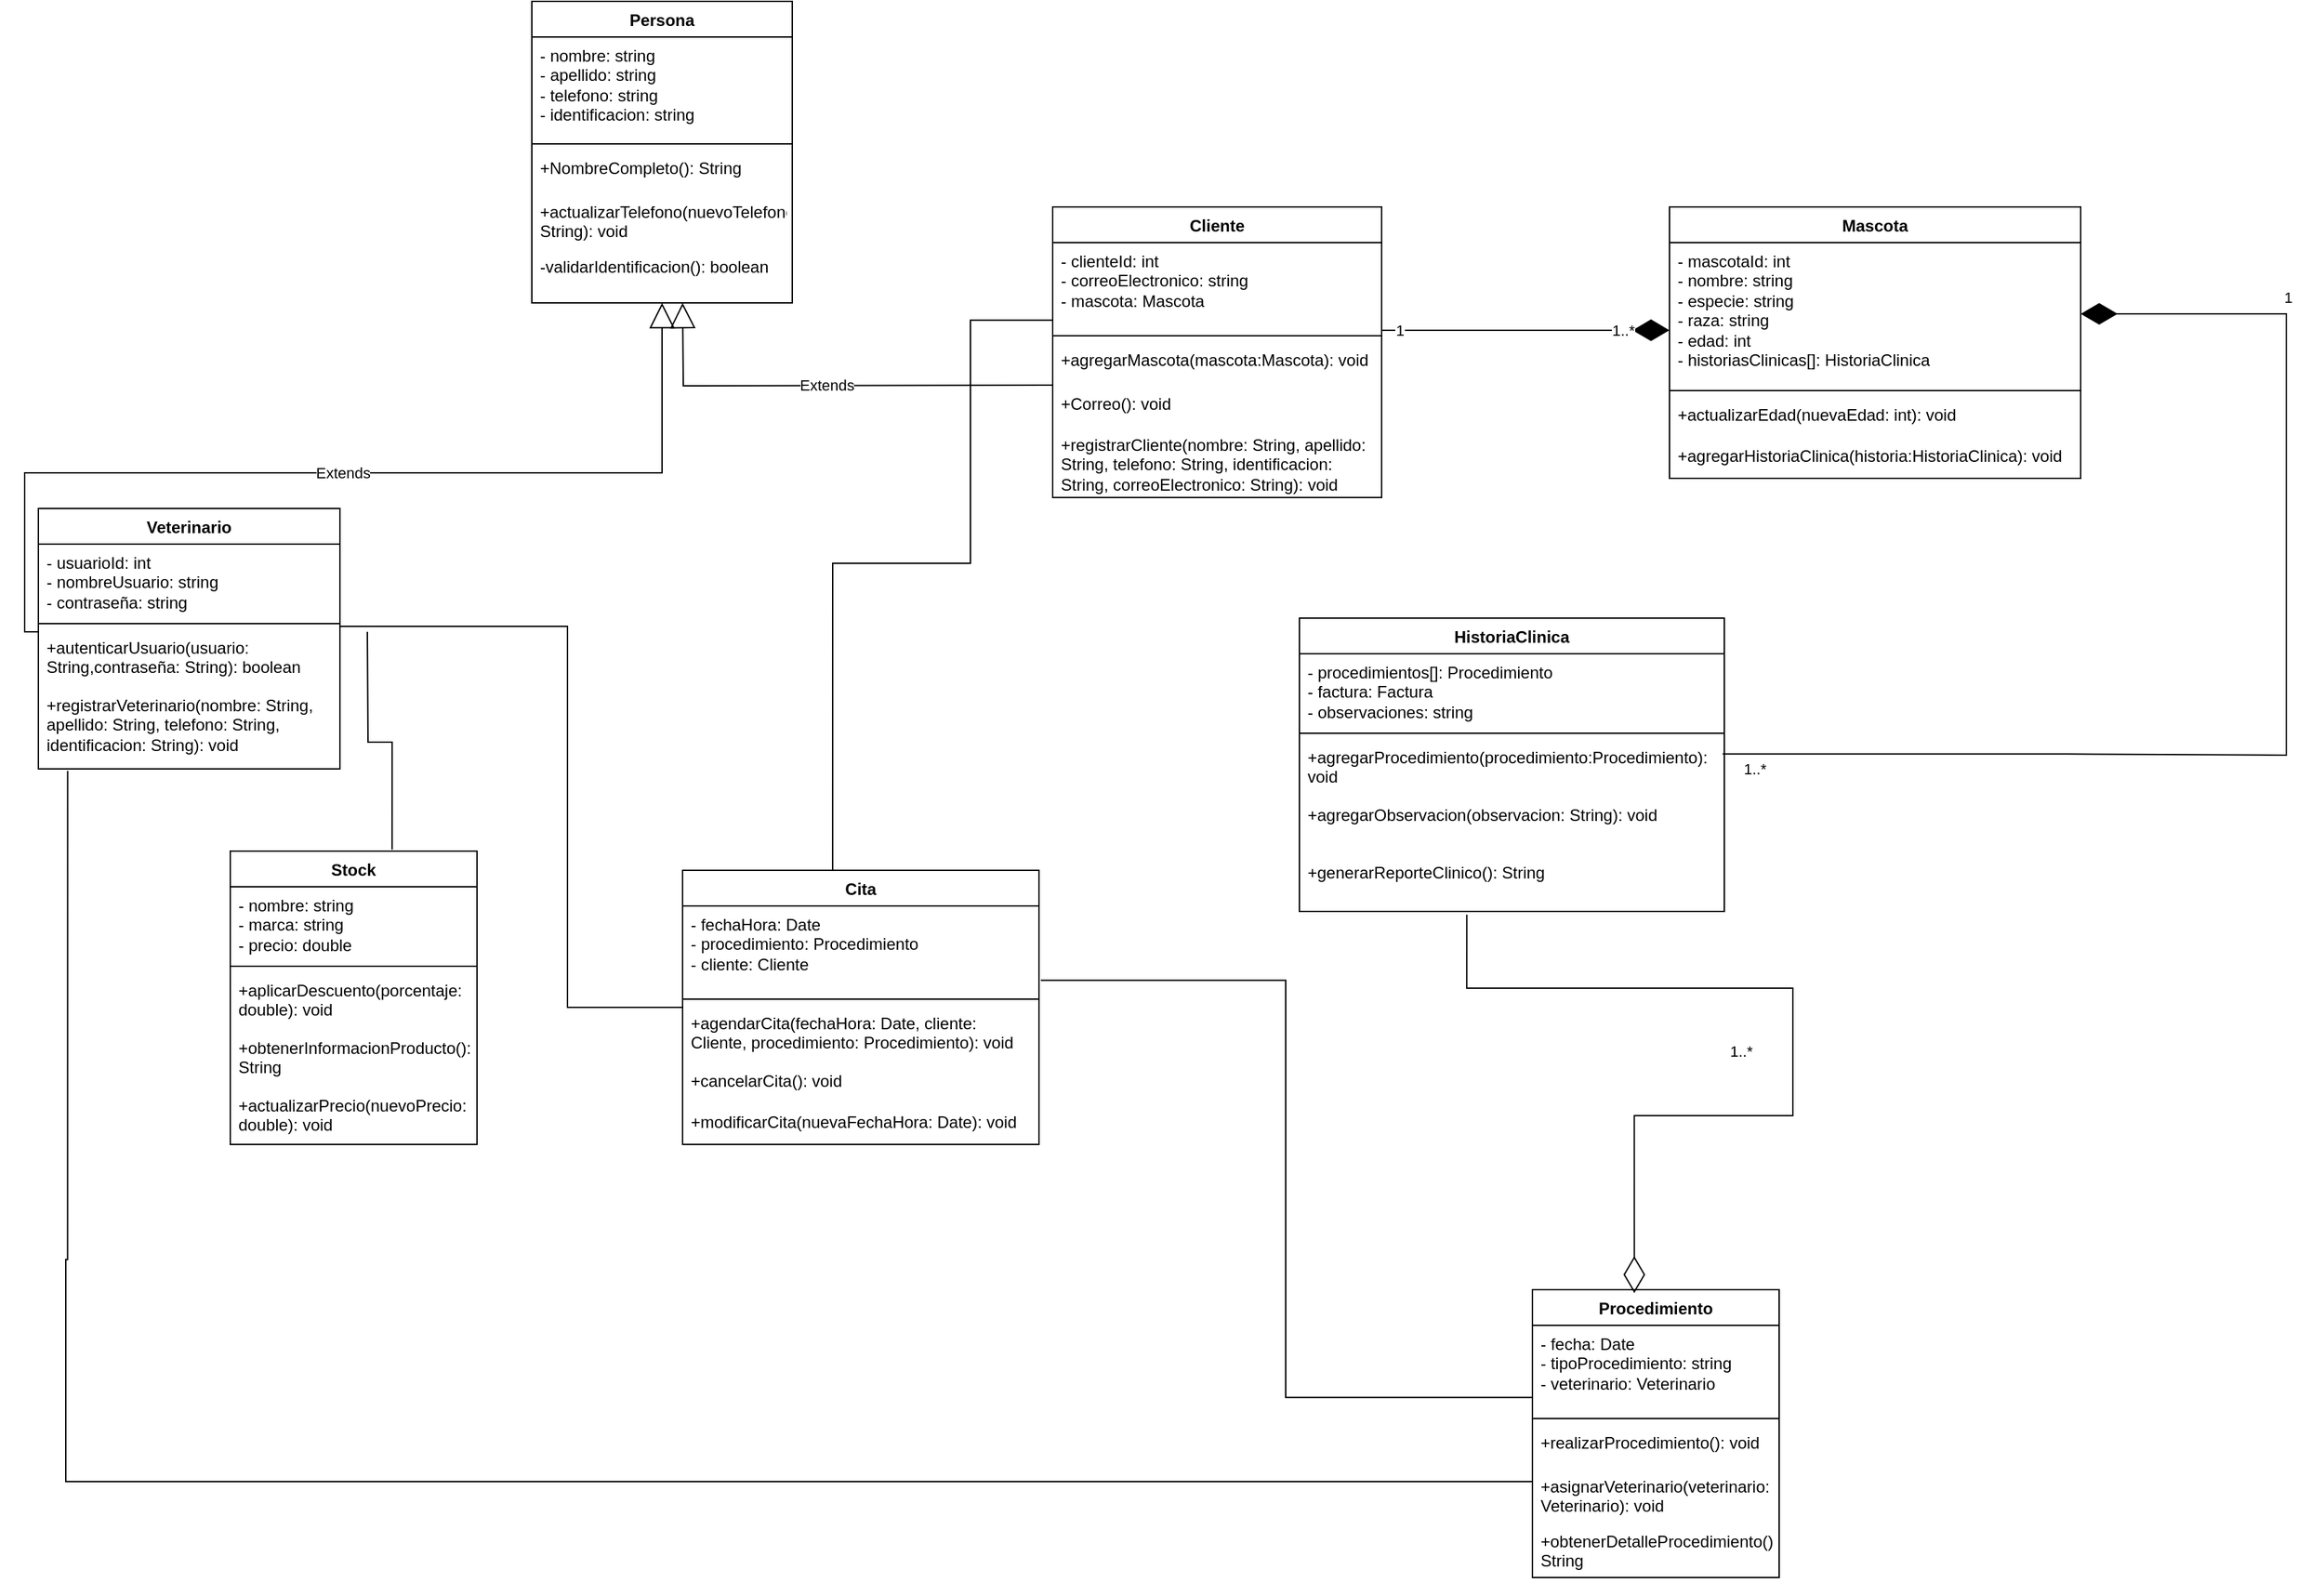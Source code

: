<mxfile version="24.7.7">
  <diagram name="Página-1" id="4LhB18lvUhtm47GNHkfz">
    <mxGraphModel dx="2466" dy="2070" grid="1" gridSize="10" guides="1" tooltips="1" connect="1" arrows="1" fold="1" page="1" pageScale="1" pageWidth="827" pageHeight="1169" math="0" shadow="0">
      <root>
        <mxCell id="0" />
        <mxCell id="1" parent="0" />
        <mxCell id="XTrmeRF6jUX52jcDESWV-24" value="Persona" style="swimlane;fontStyle=1;align=center;verticalAlign=top;childLayout=stackLayout;horizontal=1;startSize=26;horizontalStack=0;resizeParent=1;resizeParentMax=0;resizeLast=0;collapsible=1;marginBottom=0;whiteSpace=wrap;html=1;" parent="1" vertex="1">
          <mxGeometry x="200" y="-130" width="190" height="220" as="geometry" />
        </mxCell>
        <mxCell id="XTrmeRF6jUX52jcDESWV-25" value="- nombre: string&lt;div&gt;- apellido: string&lt;/div&gt;&lt;div&gt;- telefono: string&lt;/div&gt;&lt;div&gt;- identificacion: string&lt;/div&gt;" style="text;strokeColor=none;fillColor=none;align=left;verticalAlign=top;spacingLeft=4;spacingRight=4;overflow=hidden;rotatable=0;points=[[0,0.5],[1,0.5]];portConstraint=eastwest;whiteSpace=wrap;html=1;" parent="XTrmeRF6jUX52jcDESWV-24" vertex="1">
          <mxGeometry y="26" width="190" height="74" as="geometry" />
        </mxCell>
        <mxCell id="XTrmeRF6jUX52jcDESWV-26" value="" style="line;strokeWidth=1;fillColor=none;align=left;verticalAlign=middle;spacingTop=-1;spacingLeft=3;spacingRight=3;rotatable=0;labelPosition=right;points=[];portConstraint=eastwest;strokeColor=inherit;" parent="XTrmeRF6jUX52jcDESWV-24" vertex="1">
          <mxGeometry y="100" width="190" height="8" as="geometry" />
        </mxCell>
        <mxCell id="XTrmeRF6jUX52jcDESWV-27" value="+NombreCompleto(): String" style="text;strokeColor=none;fillColor=none;align=left;verticalAlign=top;spacingLeft=4;spacingRight=4;overflow=hidden;rotatable=0;points=[[0,0.5],[1,0.5]];portConstraint=eastwest;whiteSpace=wrap;html=1;" parent="XTrmeRF6jUX52jcDESWV-24" vertex="1">
          <mxGeometry y="108" width="190" height="32" as="geometry" />
        </mxCell>
        <mxCell id="43Up7mPBMarjPDQN1HVH-1" value="+actualizarTelefono(nuevoTelefono: String): void" style="text;strokeColor=none;fillColor=none;align=left;verticalAlign=top;spacingLeft=4;spacingRight=4;overflow=hidden;rotatable=0;points=[[0,0.5],[1,0.5]];portConstraint=eastwest;whiteSpace=wrap;html=1;" parent="XTrmeRF6jUX52jcDESWV-24" vertex="1">
          <mxGeometry y="140" width="190" height="40" as="geometry" />
        </mxCell>
        <mxCell id="43Up7mPBMarjPDQN1HVH-3" value="-validarIdentificacion(): boolean" style="text;strokeColor=none;fillColor=none;align=left;verticalAlign=top;spacingLeft=4;spacingRight=4;overflow=hidden;rotatable=0;points=[[0,0.5],[1,0.5]];portConstraint=eastwest;whiteSpace=wrap;html=1;" parent="XTrmeRF6jUX52jcDESWV-24" vertex="1">
          <mxGeometry y="180" width="190" height="40" as="geometry" />
        </mxCell>
        <mxCell id="XTrmeRF6jUX52jcDESWV-28" value="Cliente" style="swimlane;fontStyle=1;align=center;verticalAlign=top;childLayout=stackLayout;horizontal=1;startSize=26;horizontalStack=0;resizeParent=1;resizeParentMax=0;resizeLast=0;collapsible=1;marginBottom=0;whiteSpace=wrap;html=1;" parent="1" vertex="1">
          <mxGeometry x="580" y="20" width="240" height="212" as="geometry" />
        </mxCell>
        <mxCell id="XTrmeRF6jUX52jcDESWV-29" value="- clienteId: int&lt;div&gt;- correoElectronico: string&lt;/div&gt;&lt;div&gt;- mascota: Mascota&lt;/div&gt;" style="text;strokeColor=none;fillColor=none;align=left;verticalAlign=top;spacingLeft=4;spacingRight=4;overflow=hidden;rotatable=0;points=[[0,0.5],[1,0.5]];portConstraint=eastwest;whiteSpace=wrap;html=1;" parent="XTrmeRF6jUX52jcDESWV-28" vertex="1">
          <mxGeometry y="26" width="240" height="64" as="geometry" />
        </mxCell>
        <mxCell id="XTrmeRF6jUX52jcDESWV-30" value="" style="line;strokeWidth=1;fillColor=none;align=left;verticalAlign=middle;spacingTop=-1;spacingLeft=3;spacingRight=3;rotatable=0;labelPosition=right;points=[];portConstraint=eastwest;strokeColor=inherit;" parent="XTrmeRF6jUX52jcDESWV-28" vertex="1">
          <mxGeometry y="90" width="240" height="8" as="geometry" />
        </mxCell>
        <mxCell id="XTrmeRF6jUX52jcDESWV-31" value="+agregarMascota(mascota:Mascota): void" style="text;strokeColor=none;fillColor=none;align=left;verticalAlign=top;spacingLeft=4;spacingRight=4;overflow=hidden;rotatable=0;points=[[0,0.5],[1,0.5]];portConstraint=eastwest;whiteSpace=wrap;html=1;" parent="XTrmeRF6jUX52jcDESWV-28" vertex="1">
          <mxGeometry y="98" width="240" height="32" as="geometry" />
        </mxCell>
        <mxCell id="43Up7mPBMarjPDQN1HVH-6" value="+Correo(): void" style="text;strokeColor=none;fillColor=none;align=left;verticalAlign=top;spacingLeft=4;spacingRight=4;overflow=hidden;rotatable=0;points=[[0,0.5],[1,0.5]];portConstraint=eastwest;whiteSpace=wrap;html=1;" parent="XTrmeRF6jUX52jcDESWV-28" vertex="1">
          <mxGeometry y="130" width="240" height="30" as="geometry" />
        </mxCell>
        <mxCell id="43Up7mPBMarjPDQN1HVH-7" value="+registrarCliente(nombre: String, apellido: String, telefono: String, identificacion: String, correoElectronico: String): void" style="text;strokeColor=none;fillColor=none;align=left;verticalAlign=top;spacingLeft=4;spacingRight=4;overflow=hidden;rotatable=0;points=[[0,0.5],[1,0.5]];portConstraint=eastwest;whiteSpace=wrap;html=1;" parent="XTrmeRF6jUX52jcDESWV-28" vertex="1">
          <mxGeometry y="160" width="240" height="52" as="geometry" />
        </mxCell>
        <mxCell id="XTrmeRF6jUX52jcDESWV-32" value="Veterinario" style="swimlane;fontStyle=1;align=center;verticalAlign=top;childLayout=stackLayout;horizontal=1;startSize=26;horizontalStack=0;resizeParent=1;resizeParentMax=0;resizeLast=0;collapsible=1;marginBottom=0;whiteSpace=wrap;html=1;" parent="1" vertex="1">
          <mxGeometry x="-160" y="240" width="220" height="190" as="geometry" />
        </mxCell>
        <mxCell id="XTrmeRF6jUX52jcDESWV-33" value="- usuarioId: int&lt;div&gt;- nombreUsuario: string&lt;/div&gt;&lt;div&gt;- contraseña: string&lt;/div&gt;&lt;div&gt;&lt;br&gt;&lt;/div&gt;" style="text;strokeColor=none;fillColor=none;align=left;verticalAlign=top;spacingLeft=4;spacingRight=4;overflow=hidden;rotatable=0;points=[[0,0.5],[1,0.5]];portConstraint=eastwest;whiteSpace=wrap;html=1;" parent="XTrmeRF6jUX52jcDESWV-32" vertex="1">
          <mxGeometry y="26" width="220" height="54" as="geometry" />
        </mxCell>
        <mxCell id="XTrmeRF6jUX52jcDESWV-34" value="" style="line;strokeWidth=1;fillColor=none;align=left;verticalAlign=middle;spacingTop=-1;spacingLeft=3;spacingRight=3;rotatable=0;labelPosition=right;points=[];portConstraint=eastwest;strokeColor=inherit;" parent="XTrmeRF6jUX52jcDESWV-32" vertex="1">
          <mxGeometry y="80" width="220" height="8" as="geometry" />
        </mxCell>
        <mxCell id="XTrmeRF6jUX52jcDESWV-35" value="+autenticarUsuario(usuario:&amp;nbsp; String,contraseña: String): boolean" style="text;strokeColor=none;fillColor=none;align=left;verticalAlign=top;spacingLeft=4;spacingRight=4;overflow=hidden;rotatable=0;points=[[0,0.5],[1,0.5]];portConstraint=eastwest;whiteSpace=wrap;html=1;" parent="XTrmeRF6jUX52jcDESWV-32" vertex="1">
          <mxGeometry y="88" width="220" height="42" as="geometry" />
        </mxCell>
        <mxCell id="43Up7mPBMarjPDQN1HVH-5" value="+registrarVeterinario(nombre: String, apellido: String, telefono: String, identificacion: String): void" style="text;strokeColor=none;fillColor=none;align=left;verticalAlign=top;spacingLeft=4;spacingRight=4;overflow=hidden;rotatable=0;points=[[0,0.5],[1,0.5]];portConstraint=eastwest;whiteSpace=wrap;html=1;" parent="XTrmeRF6jUX52jcDESWV-32" vertex="1">
          <mxGeometry y="130" width="220" height="60" as="geometry" />
        </mxCell>
        <mxCell id="43Up7mPBMarjPDQN1HVH-4" style="edgeStyle=orthogonalEdgeStyle;rounded=0;orthogonalLoop=1;jettySize=auto;html=1;exitX=1;exitY=0.5;exitDx=0;exitDy=0;" parent="XTrmeRF6jUX52jcDESWV-32" source="XTrmeRF6jUX52jcDESWV-35" target="XTrmeRF6jUX52jcDESWV-35" edge="1">
          <mxGeometry relative="1" as="geometry" />
        </mxCell>
        <mxCell id="XTrmeRF6jUX52jcDESWV-39" value="Extends" style="endArrow=block;endSize=16;endFill=0;html=1;rounded=0;edgeStyle=orthogonalEdgeStyle;" parent="1" target="43Up7mPBMarjPDQN1HVH-3" edge="1">
          <mxGeometry width="160" relative="1" as="geometry">
            <mxPoint x="-160" y="330" as="sourcePoint" />
            <mxPoint x="273.41" y="100.002" as="targetPoint" />
            <Array as="points">
              <mxPoint x="-170" y="330" />
              <mxPoint x="-170" y="214" />
              <mxPoint x="295" y="214" />
            </Array>
          </mxGeometry>
        </mxCell>
        <mxCell id="XTrmeRF6jUX52jcDESWV-40" value="Extends" style="endArrow=block;endSize=16;endFill=0;html=1;rounded=0;edgeStyle=orthogonalEdgeStyle;" parent="1" edge="1">
          <mxGeometry width="160" relative="1" as="geometry">
            <mxPoint x="580" y="150" as="sourcePoint" />
            <mxPoint x="310" y="90" as="targetPoint" />
          </mxGeometry>
        </mxCell>
        <mxCell id="XTrmeRF6jUX52jcDESWV-45" value="Mascota" style="swimlane;fontStyle=1;align=center;verticalAlign=top;childLayout=stackLayout;horizontal=1;startSize=26;horizontalStack=0;resizeParent=1;resizeParentMax=0;resizeLast=0;collapsible=1;marginBottom=0;whiteSpace=wrap;html=1;" parent="1" vertex="1">
          <mxGeometry x="1030" y="20" width="300" height="198" as="geometry" />
        </mxCell>
        <mxCell id="XTrmeRF6jUX52jcDESWV-46" value="- mascotaId: int&lt;div&gt;- nombre: string&lt;/div&gt;&lt;div&gt;- especie: string&lt;/div&gt;&lt;div&gt;- raza: string&lt;/div&gt;&lt;div&gt;- edad: int&lt;/div&gt;&lt;div&gt;- historiasClinicas[]: HistoriaClinica&lt;br&gt;&lt;/div&gt;&lt;div&gt;&lt;br&gt;&lt;/div&gt;" style="text;strokeColor=none;fillColor=none;align=left;verticalAlign=top;spacingLeft=4;spacingRight=4;overflow=hidden;rotatable=0;points=[[0,0.5],[1,0.5]];portConstraint=eastwest;whiteSpace=wrap;html=1;" parent="XTrmeRF6jUX52jcDESWV-45" vertex="1">
          <mxGeometry y="26" width="300" height="104" as="geometry" />
        </mxCell>
        <mxCell id="XTrmeRF6jUX52jcDESWV-47" value="" style="line;strokeWidth=1;fillColor=none;align=left;verticalAlign=middle;spacingTop=-1;spacingLeft=3;spacingRight=3;rotatable=0;labelPosition=right;points=[];portConstraint=eastwest;strokeColor=inherit;" parent="XTrmeRF6jUX52jcDESWV-45" vertex="1">
          <mxGeometry y="130" width="300" height="8" as="geometry" />
        </mxCell>
        <mxCell id="XTrmeRF6jUX52jcDESWV-48" value="+actualizarEdad(nuevaEdad: int): void" style="text;strokeColor=none;fillColor=none;align=left;verticalAlign=top;spacingLeft=4;spacingRight=4;overflow=hidden;rotatable=0;points=[[0,0.5],[1,0.5]];portConstraint=eastwest;whiteSpace=wrap;html=1;" parent="XTrmeRF6jUX52jcDESWV-45" vertex="1">
          <mxGeometry y="138" width="300" height="30" as="geometry" />
        </mxCell>
        <mxCell id="43Up7mPBMarjPDQN1HVH-11" value="+agregarHistoriaClinica(historia:HistoriaClinica): void" style="text;strokeColor=none;fillColor=none;align=left;verticalAlign=top;spacingLeft=4;spacingRight=4;overflow=hidden;rotatable=0;points=[[0,0.5],[1,0.5]];portConstraint=eastwest;whiteSpace=wrap;html=1;" parent="XTrmeRF6jUX52jcDESWV-45" vertex="1">
          <mxGeometry y="168" width="300" height="30" as="geometry" />
        </mxCell>
        <mxCell id="XTrmeRF6jUX52jcDESWV-52" value="HistoriaClinica" style="swimlane;fontStyle=1;align=center;verticalAlign=top;childLayout=stackLayout;horizontal=1;startSize=26;horizontalStack=0;resizeParent=1;resizeParentMax=0;resizeLast=0;collapsible=1;marginBottom=0;whiteSpace=wrap;html=1;" parent="1" vertex="1">
          <mxGeometry x="760" y="320" width="310" height="214" as="geometry" />
        </mxCell>
        <mxCell id="XTrmeRF6jUX52jcDESWV-53" value="- procedimientos[]: Procedimiento&lt;div&gt;- factura: Factura&lt;/div&gt;&lt;div&gt;- observaciones: string&lt;/div&gt;" style="text;strokeColor=none;fillColor=none;align=left;verticalAlign=top;spacingLeft=4;spacingRight=4;overflow=hidden;rotatable=0;points=[[0,0.5],[1,0.5]];portConstraint=eastwest;whiteSpace=wrap;html=1;" parent="XTrmeRF6jUX52jcDESWV-52" vertex="1">
          <mxGeometry y="26" width="310" height="54" as="geometry" />
        </mxCell>
        <mxCell id="XTrmeRF6jUX52jcDESWV-54" value="" style="line;strokeWidth=1;fillColor=none;align=left;verticalAlign=middle;spacingTop=-1;spacingLeft=3;spacingRight=3;rotatable=0;labelPosition=right;points=[];portConstraint=eastwest;strokeColor=inherit;" parent="XTrmeRF6jUX52jcDESWV-52" vertex="1">
          <mxGeometry y="80" width="310" height="8" as="geometry" />
        </mxCell>
        <mxCell id="XTrmeRF6jUX52jcDESWV-55" value="+agregarProcedimiento(procedimiento:Procedimiento): void" style="text;strokeColor=none;fillColor=none;align=left;verticalAlign=top;spacingLeft=4;spacingRight=4;overflow=hidden;rotatable=0;points=[[0,0.5],[1,0.5]];portConstraint=eastwest;whiteSpace=wrap;html=1;" parent="XTrmeRF6jUX52jcDESWV-52" vertex="1">
          <mxGeometry y="88" width="310" height="42" as="geometry" />
        </mxCell>
        <mxCell id="43Up7mPBMarjPDQN1HVH-23" value="+agregarObservacion(observacion: String): void" style="text;strokeColor=none;fillColor=none;align=left;verticalAlign=top;spacingLeft=4;spacingRight=4;overflow=hidden;rotatable=0;points=[[0,0.5],[1,0.5]];portConstraint=eastwest;whiteSpace=wrap;html=1;" parent="XTrmeRF6jUX52jcDESWV-52" vertex="1">
          <mxGeometry y="130" width="310" height="42" as="geometry" />
        </mxCell>
        <mxCell id="43Up7mPBMarjPDQN1HVH-24" value="+generarReporteClinico(): String" style="text;strokeColor=none;fillColor=none;align=left;verticalAlign=top;spacingLeft=4;spacingRight=4;overflow=hidden;rotatable=0;points=[[0,0.5],[1,0.5]];portConstraint=eastwest;whiteSpace=wrap;html=1;" parent="XTrmeRF6jUX52jcDESWV-52" vertex="1">
          <mxGeometry y="172" width="310" height="42" as="geometry" />
        </mxCell>
        <mxCell id="XTrmeRF6jUX52jcDESWV-56" value="" style="endArrow=diamondThin;endFill=1;endSize=24;html=1;rounded=0;edgeStyle=orthogonalEdgeStyle;entryX=1;entryY=0.5;entryDx=0;entryDy=0;exitX=0.996;exitY=0.264;exitDx=0;exitDy=0;exitPerimeter=0;" parent="1" source="XTrmeRF6jUX52jcDESWV-55" target="XTrmeRF6jUX52jcDESWV-46" edge="1">
          <mxGeometry width="160" relative="1" as="geometry">
            <mxPoint x="1320" y="460" as="sourcePoint" />
            <mxPoint x="1469" y="80" as="targetPoint" />
            <Array as="points">
              <mxPoint x="1320" y="419" />
              <mxPoint x="1480" y="420" />
              <mxPoint x="1480" y="98" />
            </Array>
          </mxGeometry>
        </mxCell>
        <mxCell id="XTrmeRF6jUX52jcDESWV-68" value="1" style="edgeLabel;html=1;align=center;verticalAlign=middle;resizable=0;points=[];" parent="XTrmeRF6jUX52jcDESWV-56" vertex="1" connectable="0">
          <mxGeometry x="0.733" y="-1" relative="1" as="geometry">
            <mxPoint x="33" y="-11" as="offset" />
          </mxGeometry>
        </mxCell>
        <mxCell id="XTrmeRF6jUX52jcDESWV-69" value="1..*" style="edgeLabel;html=1;align=center;verticalAlign=middle;resizable=0;points=[];" parent="XTrmeRF6jUX52jcDESWV-56" vertex="1" connectable="0">
          <mxGeometry x="-0.908" y="-1" relative="1" as="geometry">
            <mxPoint x="-18" y="10" as="offset" />
          </mxGeometry>
        </mxCell>
        <mxCell id="XTrmeRF6jUX52jcDESWV-58" value="Procedimiento" style="swimlane;fontStyle=1;align=center;verticalAlign=top;childLayout=stackLayout;horizontal=1;startSize=26;horizontalStack=0;resizeParent=1;resizeParentMax=0;resizeLast=0;collapsible=1;marginBottom=0;whiteSpace=wrap;html=1;" parent="1" vertex="1">
          <mxGeometry x="930" y="810" width="180" height="210" as="geometry" />
        </mxCell>
        <mxCell id="XTrmeRF6jUX52jcDESWV-59" value="- fecha: Date&lt;div&gt;- tipoProcedimiento: string&lt;/div&gt;&lt;div&gt;- veterinario: Veterinario&lt;/div&gt;" style="text;strokeColor=none;fillColor=none;align=left;verticalAlign=top;spacingLeft=4;spacingRight=4;overflow=hidden;rotatable=0;points=[[0,0.5],[1,0.5]];portConstraint=eastwest;whiteSpace=wrap;html=1;" parent="XTrmeRF6jUX52jcDESWV-58" vertex="1">
          <mxGeometry y="26" width="180" height="64" as="geometry" />
        </mxCell>
        <mxCell id="XTrmeRF6jUX52jcDESWV-60" value="" style="line;strokeWidth=1;fillColor=none;align=left;verticalAlign=middle;spacingTop=-1;spacingLeft=3;spacingRight=3;rotatable=0;labelPosition=right;points=[];portConstraint=eastwest;strokeColor=inherit;" parent="XTrmeRF6jUX52jcDESWV-58" vertex="1">
          <mxGeometry y="90" width="180" height="8" as="geometry" />
        </mxCell>
        <mxCell id="XTrmeRF6jUX52jcDESWV-61" value="+realizarProcedimiento(): void" style="text;strokeColor=none;fillColor=none;align=left;verticalAlign=top;spacingLeft=4;spacingRight=4;overflow=hidden;rotatable=0;points=[[0,0.5],[1,0.5]];portConstraint=eastwest;whiteSpace=wrap;html=1;" parent="XTrmeRF6jUX52jcDESWV-58" vertex="1">
          <mxGeometry y="98" width="180" height="32" as="geometry" />
        </mxCell>
        <mxCell id="43Up7mPBMarjPDQN1HVH-17" value="+asignarVeterinario(veterinario: Veterinario): void" style="text;strokeColor=none;fillColor=none;align=left;verticalAlign=top;spacingLeft=4;spacingRight=4;overflow=hidden;rotatable=0;points=[[0,0.5],[1,0.5]];portConstraint=eastwest;whiteSpace=wrap;html=1;" parent="XTrmeRF6jUX52jcDESWV-58" vertex="1">
          <mxGeometry y="130" width="180" height="40" as="geometry" />
        </mxCell>
        <mxCell id="43Up7mPBMarjPDQN1HVH-18" value="+obtenerDetalleProcedimiento(): String" style="text;strokeColor=none;fillColor=none;align=left;verticalAlign=top;spacingLeft=4;spacingRight=4;overflow=hidden;rotatable=0;points=[[0,0.5],[1,0.5]];portConstraint=eastwest;whiteSpace=wrap;html=1;" parent="XTrmeRF6jUX52jcDESWV-58" vertex="1">
          <mxGeometry y="170" width="180" height="40" as="geometry" />
        </mxCell>
        <mxCell id="XTrmeRF6jUX52jcDESWV-62" value="" style="endArrow=diamondThin;endFill=0;endSize=24;html=1;rounded=0;entryX=0.413;entryY=0.012;entryDx=0;entryDy=0;entryPerimeter=0;edgeStyle=orthogonalEdgeStyle;exitX=0.394;exitY=1.056;exitDx=0;exitDy=0;exitPerimeter=0;" parent="1" source="43Up7mPBMarjPDQN1HVH-24" target="XTrmeRF6jUX52jcDESWV-58" edge="1">
          <mxGeometry width="160" relative="1" as="geometry">
            <mxPoint x="830" y="640" as="sourcePoint" />
            <mxPoint x="1140" y="560" as="targetPoint" />
            <Array as="points">
              <mxPoint x="882" y="590" />
              <mxPoint x="1120" y="590" />
              <mxPoint x="1120" y="683" />
            </Array>
          </mxGeometry>
        </mxCell>
        <mxCell id="XTrmeRF6jUX52jcDESWV-70" value="1..*" style="edgeLabel;html=1;align=center;verticalAlign=middle;resizable=0;points=[];" parent="XTrmeRF6jUX52jcDESWV-62" vertex="1" connectable="0">
          <mxGeometry x="0.159" y="1" relative="1" as="geometry">
            <mxPoint x="-39" y="-28" as="offset" />
          </mxGeometry>
        </mxCell>
        <mxCell id="XTrmeRF6jUX52jcDESWV-73" value="Cita" style="swimlane;fontStyle=1;align=center;verticalAlign=top;childLayout=stackLayout;horizontal=1;startSize=26;horizontalStack=0;resizeParent=1;resizeParentMax=0;resizeLast=0;collapsible=1;marginBottom=0;whiteSpace=wrap;html=1;" parent="1" vertex="1">
          <mxGeometry x="310" y="504" width="260" height="200" as="geometry" />
        </mxCell>
        <mxCell id="XTrmeRF6jUX52jcDESWV-74" value="- fechaHora: Date&lt;div&gt;- procedimiento: Procedimiento&lt;/div&gt;&lt;div&gt;- cliente: Cliente&lt;/div&gt;" style="text;strokeColor=none;fillColor=none;align=left;verticalAlign=top;spacingLeft=4;spacingRight=4;overflow=hidden;rotatable=0;points=[[0,0.5],[1,0.5]];portConstraint=eastwest;whiteSpace=wrap;html=1;" parent="XTrmeRF6jUX52jcDESWV-73" vertex="1">
          <mxGeometry y="26" width="260" height="64" as="geometry" />
        </mxCell>
        <mxCell id="XTrmeRF6jUX52jcDESWV-75" value="" style="line;strokeWidth=1;fillColor=none;align=left;verticalAlign=middle;spacingTop=-1;spacingLeft=3;spacingRight=3;rotatable=0;labelPosition=right;points=[];portConstraint=eastwest;strokeColor=inherit;" parent="XTrmeRF6jUX52jcDESWV-73" vertex="1">
          <mxGeometry y="90" width="260" height="8" as="geometry" />
        </mxCell>
        <mxCell id="XTrmeRF6jUX52jcDESWV-76" value="+agendarCita(fechaHora: Date, cliente: Cliente, procedimiento: Procedimiento): void" style="text;strokeColor=none;fillColor=none;align=left;verticalAlign=top;spacingLeft=4;spacingRight=4;overflow=hidden;rotatable=0;points=[[0,0.5],[1,0.5]];portConstraint=eastwest;whiteSpace=wrap;html=1;" parent="XTrmeRF6jUX52jcDESWV-73" vertex="1">
          <mxGeometry y="98" width="260" height="42" as="geometry" />
        </mxCell>
        <mxCell id="43Up7mPBMarjPDQN1HVH-12" value="+cancelarCita(): void" style="text;strokeColor=none;fillColor=none;align=left;verticalAlign=top;spacingLeft=4;spacingRight=4;overflow=hidden;rotatable=0;points=[[0,0.5],[1,0.5]];portConstraint=eastwest;whiteSpace=wrap;html=1;" parent="XTrmeRF6jUX52jcDESWV-73" vertex="1">
          <mxGeometry y="140" width="260" height="30" as="geometry" />
        </mxCell>
        <mxCell id="43Up7mPBMarjPDQN1HVH-13" value="+modificarCita(nuevaFechaHora: Date): void" style="text;strokeColor=none;fillColor=none;align=left;verticalAlign=top;spacingLeft=4;spacingRight=4;overflow=hidden;rotatable=0;points=[[0,0.5],[1,0.5]];portConstraint=eastwest;whiteSpace=wrap;html=1;" parent="XTrmeRF6jUX52jcDESWV-73" vertex="1">
          <mxGeometry y="170" width="260" height="30" as="geometry" />
        </mxCell>
        <mxCell id="XTrmeRF6jUX52jcDESWV-77" value="" style="endArrow=none;html=1;edgeStyle=orthogonalEdgeStyle;rounded=0;entryX=-0.001;entryY=0.822;entryDx=0;entryDy=0;entryPerimeter=0;exitX=1.005;exitY=0.847;exitDx=0;exitDy=0;exitPerimeter=0;" parent="1" source="XTrmeRF6jUX52jcDESWV-74" target="XTrmeRF6jUX52jcDESWV-59" edge="1">
          <mxGeometry relative="1" as="geometry">
            <mxPoint x="450" y="490" as="sourcePoint" />
            <mxPoint x="610" y="490" as="targetPoint" />
          </mxGeometry>
        </mxCell>
        <mxCell id="XTrmeRF6jUX52jcDESWV-80" value="" style="endArrow=none;html=1;edgeStyle=orthogonalEdgeStyle;rounded=0;exitX=0.421;exitY=0;exitDx=0;exitDy=0;exitPerimeter=0;entryX=-0.001;entryY=0.884;entryDx=0;entryDy=0;entryPerimeter=0;" parent="1" source="XTrmeRF6jUX52jcDESWV-73" target="XTrmeRF6jUX52jcDESWV-29" edge="1">
          <mxGeometry relative="1" as="geometry">
            <mxPoint x="450" y="320" as="sourcePoint" />
            <mxPoint x="610" y="320" as="targetPoint" />
            <Array as="points">
              <mxPoint x="420" y="280" />
              <mxPoint x="520" y="280" />
              <mxPoint x="520" y="103" />
            </Array>
          </mxGeometry>
        </mxCell>
        <mxCell id="XTrmeRF6jUX52jcDESWV-83" value="" style="endArrow=none;html=1;edgeStyle=orthogonalEdgeStyle;rounded=0;" parent="1" target="XTrmeRF6jUX52jcDESWV-73" edge="1">
          <mxGeometry relative="1" as="geometry">
            <mxPoint x="60" y="325" as="sourcePoint" />
            <mxPoint x="280" y="400" as="targetPoint" />
            <Array as="points">
              <mxPoint x="60" y="326" />
              <mxPoint x="226" y="326" />
              <mxPoint x="226" y="604" />
            </Array>
          </mxGeometry>
        </mxCell>
        <mxCell id="XTrmeRF6jUX52jcDESWV-86" value="" style="endArrow=none;html=1;edgeStyle=orthogonalEdgeStyle;rounded=0;entryX=0;entryY=0.25;entryDx=0;entryDy=0;exitX=0.097;exitY=1.025;exitDx=0;exitDy=0;exitPerimeter=0;entryPerimeter=0;" parent="1" source="43Up7mPBMarjPDQN1HVH-5" target="43Up7mPBMarjPDQN1HVH-17" edge="1">
          <mxGeometry relative="1" as="geometry">
            <mxPoint x="-140.0" y="440.0" as="sourcePoint" />
            <mxPoint x="468.78" y="788.84" as="targetPoint" />
            <Array as="points">
              <mxPoint x="-139" y="788" />
              <mxPoint x="-140" y="788" />
              <mxPoint x="-140" y="950" />
            </Array>
          </mxGeometry>
        </mxCell>
        <mxCell id="XTrmeRF6jUX52jcDESWV-89" value="&lt;div&gt;Stock&lt;/div&gt;" style="swimlane;fontStyle=1;align=center;verticalAlign=top;childLayout=stackLayout;horizontal=1;startSize=26;horizontalStack=0;resizeParent=1;resizeParentMax=0;resizeLast=0;collapsible=1;marginBottom=0;whiteSpace=wrap;html=1;" parent="1" vertex="1">
          <mxGeometry x="-20" y="490" width="180" height="214" as="geometry" />
        </mxCell>
        <mxCell id="XTrmeRF6jUX52jcDESWV-90" value="- nombre: string&lt;div&gt;- marca: string&lt;/div&gt;&lt;div&gt;- precio: double&lt;/div&gt;" style="text;strokeColor=none;fillColor=none;align=left;verticalAlign=top;spacingLeft=4;spacingRight=4;overflow=hidden;rotatable=0;points=[[0,0.5],[1,0.5]];portConstraint=eastwest;whiteSpace=wrap;html=1;" parent="XTrmeRF6jUX52jcDESWV-89" vertex="1">
          <mxGeometry y="26" width="180" height="54" as="geometry" />
        </mxCell>
        <mxCell id="XTrmeRF6jUX52jcDESWV-91" value="" style="line;strokeWidth=1;fillColor=none;align=left;verticalAlign=middle;spacingTop=-1;spacingLeft=3;spacingRight=3;rotatable=0;labelPosition=right;points=[];portConstraint=eastwest;strokeColor=inherit;" parent="XTrmeRF6jUX52jcDESWV-89" vertex="1">
          <mxGeometry y="80" width="180" height="8" as="geometry" />
        </mxCell>
        <mxCell id="XTrmeRF6jUX52jcDESWV-92" value="+aplicarDescuento(porcentaje: double): void" style="text;strokeColor=none;fillColor=none;align=left;verticalAlign=top;spacingLeft=4;spacingRight=4;overflow=hidden;rotatable=0;points=[[0,0.5],[1,0.5]];portConstraint=eastwest;whiteSpace=wrap;html=1;" parent="XTrmeRF6jUX52jcDESWV-89" vertex="1">
          <mxGeometry y="88" width="180" height="42" as="geometry" />
        </mxCell>
        <mxCell id="43Up7mPBMarjPDQN1HVH-14" value="+obtenerInformacionProducto(): String" style="text;strokeColor=none;fillColor=none;align=left;verticalAlign=top;spacingLeft=4;spacingRight=4;overflow=hidden;rotatable=0;points=[[0,0.5],[1,0.5]];portConstraint=eastwest;whiteSpace=wrap;html=1;" parent="XTrmeRF6jUX52jcDESWV-89" vertex="1">
          <mxGeometry y="130" width="180" height="42" as="geometry" />
        </mxCell>
        <mxCell id="43Up7mPBMarjPDQN1HVH-15" value="+actualizarPrecio(nuevoPrecio: double): void" style="text;strokeColor=none;fillColor=none;align=left;verticalAlign=top;spacingLeft=4;spacingRight=4;overflow=hidden;rotatable=0;points=[[0,0.5],[1,0.5]];portConstraint=eastwest;whiteSpace=wrap;html=1;" parent="XTrmeRF6jUX52jcDESWV-89" vertex="1">
          <mxGeometry y="172" width="180" height="42" as="geometry" />
        </mxCell>
        <mxCell id="XTrmeRF6jUX52jcDESWV-93" value="" style="endArrow=none;html=1;edgeStyle=orthogonalEdgeStyle;rounded=0;entryX=0.656;entryY=-0.005;entryDx=0;entryDy=0;entryPerimeter=0;" parent="1" edge="1" target="XTrmeRF6jUX52jcDESWV-89">
          <mxGeometry relative="1" as="geometry">
            <mxPoint x="80" y="330" as="sourcePoint" />
            <mxPoint x="80" y="490" as="targetPoint" />
          </mxGeometry>
        </mxCell>
        <mxCell id="rl6x0pnCD7AZa6LiBZcr-1" value="" style="endArrow=diamondThin;endFill=1;endSize=24;html=1;rounded=0;entryX=0;entryY=0.615;entryDx=0;entryDy=0;entryPerimeter=0;" edge="1" parent="1" target="XTrmeRF6jUX52jcDESWV-46">
          <mxGeometry width="160" relative="1" as="geometry">
            <mxPoint x="820" y="110" as="sourcePoint" />
            <mxPoint x="980" y="110" as="targetPoint" />
          </mxGeometry>
        </mxCell>
        <mxCell id="rl6x0pnCD7AZa6LiBZcr-2" value="1..*" style="edgeLabel;html=1;align=center;verticalAlign=middle;resizable=0;points=[];" vertex="1" connectable="0" parent="rl6x0pnCD7AZa6LiBZcr-1">
          <mxGeometry x="0.676" relative="1" as="geometry">
            <mxPoint as="offset" />
          </mxGeometry>
        </mxCell>
        <mxCell id="rl6x0pnCD7AZa6LiBZcr-3" value="1" style="edgeLabel;html=1;align=center;verticalAlign=middle;resizable=0;points=[];" vertex="1" connectable="0" parent="rl6x0pnCD7AZa6LiBZcr-1">
          <mxGeometry x="-0.876" relative="1" as="geometry">
            <mxPoint as="offset" />
          </mxGeometry>
        </mxCell>
      </root>
    </mxGraphModel>
  </diagram>
</mxfile>
